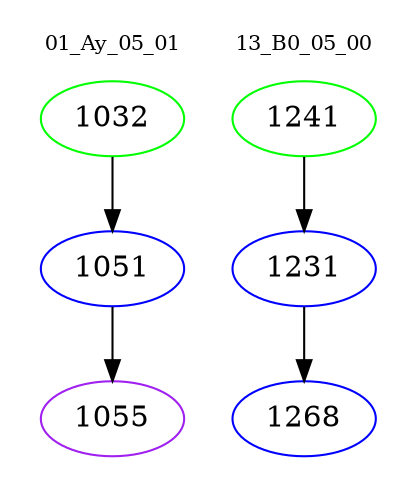 digraph{
subgraph cluster_0 {
color = white
label = "01_Ay_05_01";
fontsize=10;
T0_1032 [label="1032", color="green"]
T0_1032 -> T0_1051 [color="black"]
T0_1051 [label="1051", color="blue"]
T0_1051 -> T0_1055 [color="black"]
T0_1055 [label="1055", color="purple"]
}
subgraph cluster_1 {
color = white
label = "13_B0_05_00";
fontsize=10;
T1_1241 [label="1241", color="green"]
T1_1241 -> T1_1231 [color="black"]
T1_1231 [label="1231", color="blue"]
T1_1231 -> T1_1268 [color="black"]
T1_1268 [label="1268", color="blue"]
}
}
